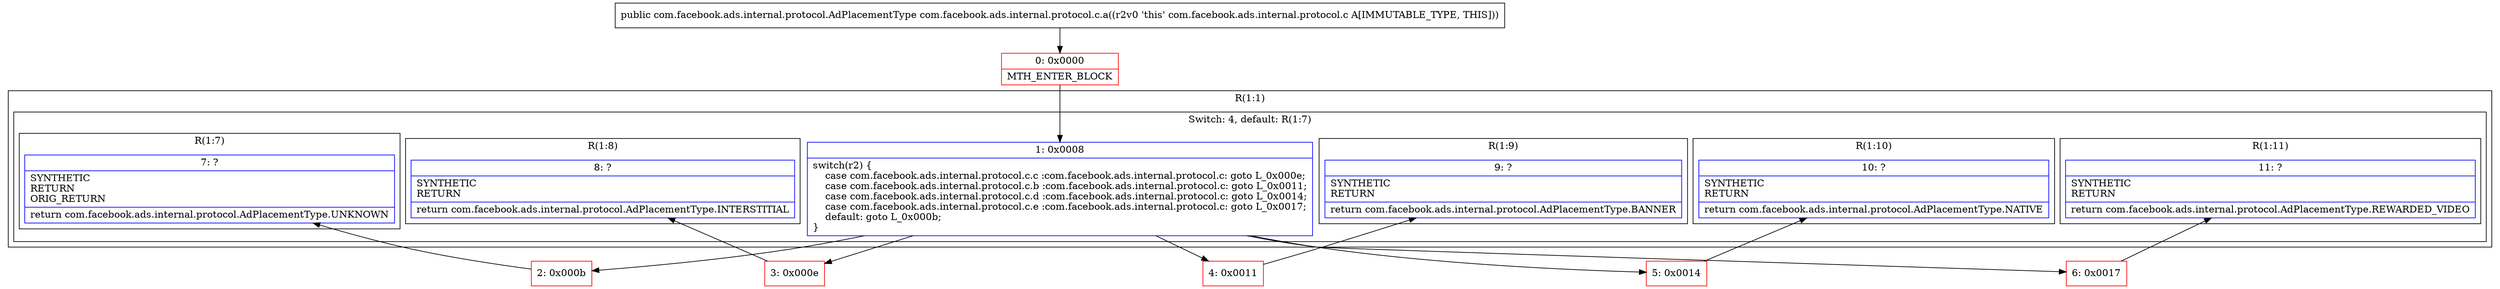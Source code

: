 digraph "CFG forcom.facebook.ads.internal.protocol.c.a()Lcom\/facebook\/ads\/internal\/protocol\/AdPlacementType;" {
subgraph cluster_Region_1936690684 {
label = "R(1:1)";
node [shape=record,color=blue];
subgraph cluster_SwitchRegion_1741431357 {
label = "Switch: 4, default: R(1:7)";
node [shape=record,color=blue];
Node_1 [shape=record,label="{1\:\ 0x0008|switch(r2) \{\l    case com.facebook.ads.internal.protocol.c.c :com.facebook.ads.internal.protocol.c: goto L_0x000e;\l    case com.facebook.ads.internal.protocol.c.b :com.facebook.ads.internal.protocol.c: goto L_0x0011;\l    case com.facebook.ads.internal.protocol.c.d :com.facebook.ads.internal.protocol.c: goto L_0x0014;\l    case com.facebook.ads.internal.protocol.c.e :com.facebook.ads.internal.protocol.c: goto L_0x0017;\l    default: goto L_0x000b;\l\}\l}"];
subgraph cluster_Region_1845652244 {
label = "R(1:8)";
node [shape=record,color=blue];
Node_8 [shape=record,label="{8\:\ ?|SYNTHETIC\lRETURN\l|return com.facebook.ads.internal.protocol.AdPlacementType.INTERSTITIAL\l}"];
}
subgraph cluster_Region_358924719 {
label = "R(1:9)";
node [shape=record,color=blue];
Node_9 [shape=record,label="{9\:\ ?|SYNTHETIC\lRETURN\l|return com.facebook.ads.internal.protocol.AdPlacementType.BANNER\l}"];
}
subgraph cluster_Region_443268754 {
label = "R(1:10)";
node [shape=record,color=blue];
Node_10 [shape=record,label="{10\:\ ?|SYNTHETIC\lRETURN\l|return com.facebook.ads.internal.protocol.AdPlacementType.NATIVE\l}"];
}
subgraph cluster_Region_472955432 {
label = "R(1:11)";
node [shape=record,color=blue];
Node_11 [shape=record,label="{11\:\ ?|SYNTHETIC\lRETURN\l|return com.facebook.ads.internal.protocol.AdPlacementType.REWARDED_VIDEO\l}"];
}
subgraph cluster_Region_1637296241 {
label = "R(1:7)";
node [shape=record,color=blue];
Node_7 [shape=record,label="{7\:\ ?|SYNTHETIC\lRETURN\lORIG_RETURN\l|return com.facebook.ads.internal.protocol.AdPlacementType.UNKNOWN\l}"];
}
}
}
Node_0 [shape=record,color=red,label="{0\:\ 0x0000|MTH_ENTER_BLOCK\l}"];
Node_2 [shape=record,color=red,label="{2\:\ 0x000b}"];
Node_3 [shape=record,color=red,label="{3\:\ 0x000e}"];
Node_4 [shape=record,color=red,label="{4\:\ 0x0011}"];
Node_5 [shape=record,color=red,label="{5\:\ 0x0014}"];
Node_6 [shape=record,color=red,label="{6\:\ 0x0017}"];
MethodNode[shape=record,label="{public com.facebook.ads.internal.protocol.AdPlacementType com.facebook.ads.internal.protocol.c.a((r2v0 'this' com.facebook.ads.internal.protocol.c A[IMMUTABLE_TYPE, THIS])) }"];
MethodNode -> Node_0;
Node_1 -> Node_2;
Node_1 -> Node_3;
Node_1 -> Node_4;
Node_1 -> Node_5;
Node_1 -> Node_6;
Node_0 -> Node_1;
Node_2 -> Node_7;
Node_3 -> Node_8;
Node_4 -> Node_9;
Node_5 -> Node_10;
Node_6 -> Node_11;
}

